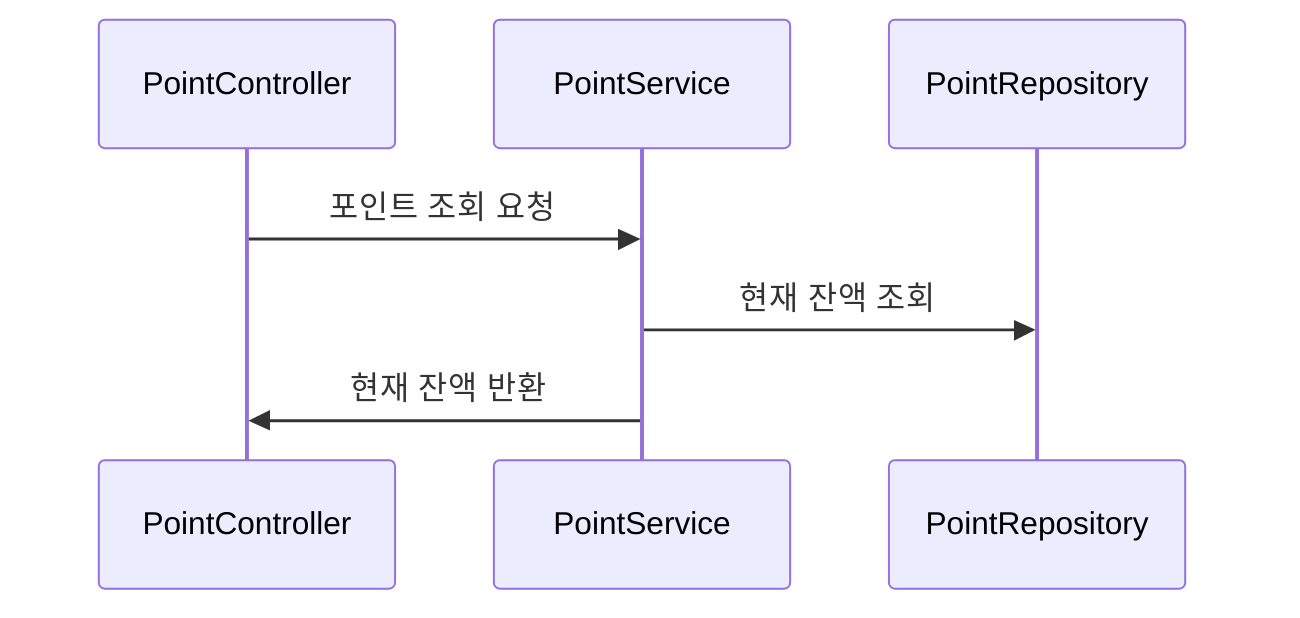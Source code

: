 sequenceDiagram
    participant PointController
    participant PointService
    participant PointRepository

    PointController->>PointService: 포인트 조회 요청
    PointService->>PointRepository: 현재 잔액 조회
    PointService->>PointController: 현재 잔액 반환